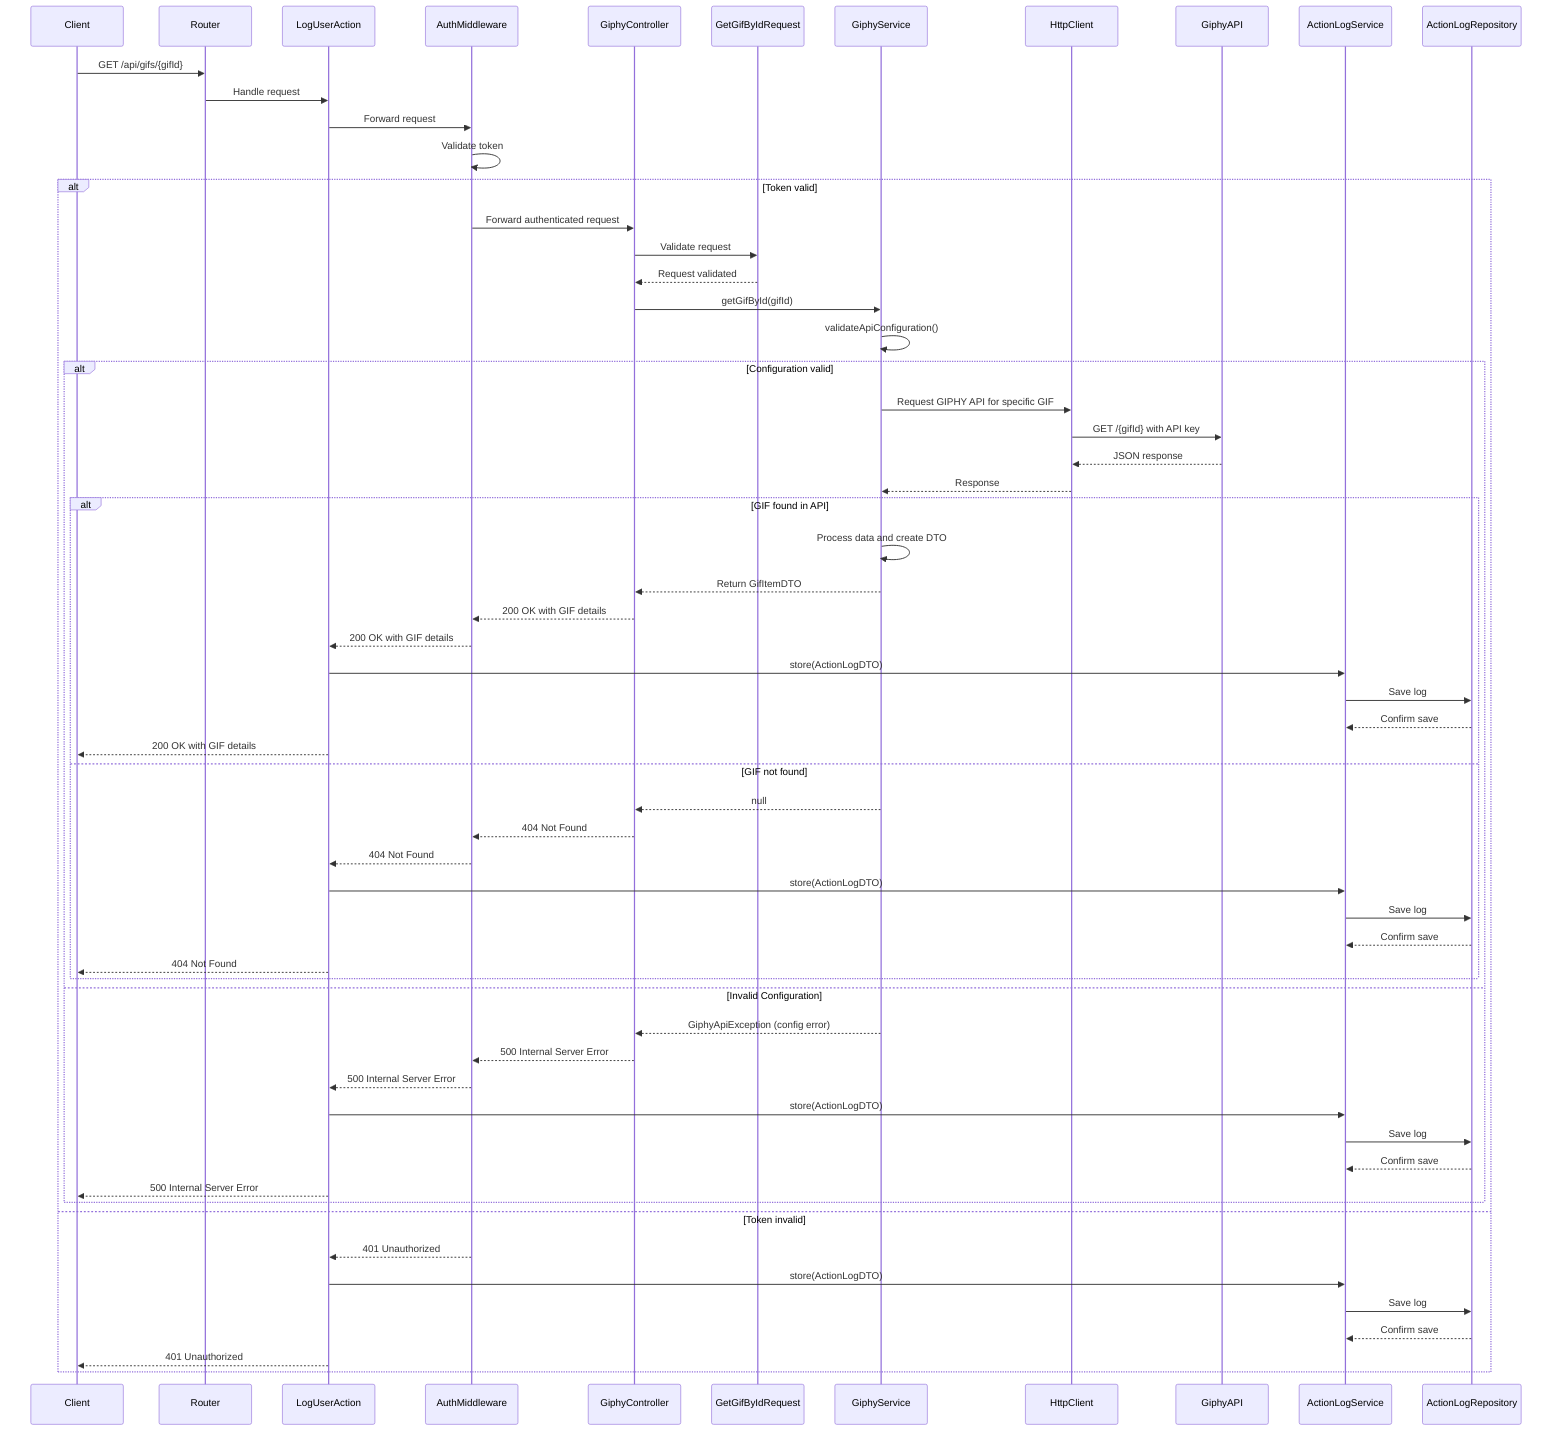 %% Diagram of getting a GIF by ID using the Giphy API

sequenceDiagram
    participant Client
    participant Router
    participant LogUserAction
    participant AuthMiddleware
    participant GiphyController
    participant GetGifByIdRequest
    participant GiphyService
    participant HttpClient
    participant GiphyAPI
    participant ActionLogService
    participant ActionLogRepository

    Client->>Router: GET /api/gifs/{gifId}
    Router->>LogUserAction: Handle request
    LogUserAction->>AuthMiddleware: Forward request
    
    AuthMiddleware->>AuthMiddleware: Validate token
    alt Token valid
        AuthMiddleware->>GiphyController: Forward authenticated request
        
        GiphyController->>GetGifByIdRequest: Validate request
        GetGifByIdRequest-->>GiphyController: Request validated
        
        GiphyController->>GiphyService: getGifById(gifId)
        GiphyService->>GiphyService: validateApiConfiguration()
        
        alt Configuration valid
            GiphyService->>HttpClient: Request GIPHY API for specific GIF
            HttpClient->>GiphyAPI: GET /{gifId} with API key
            GiphyAPI-->>HttpClient: JSON response
            HttpClient-->>GiphyService: Response
            
            alt GIF found in API
                GiphyService->>GiphyService: Process data and create DTO
                GiphyService-->>GiphyController: Return GifItemDTO
                GiphyController-->>AuthMiddleware: 200 OK with GIF details
                AuthMiddleware-->>LogUserAction: 200 OK with GIF details
                
                LogUserAction->>ActionLogService: store(ActionLogDTO)
                ActionLogService->>ActionLogRepository: Save log
                ActionLogRepository-->>ActionLogService: Confirm save
                
                LogUserAction-->>Client: 200 OK with GIF details
            else GIF not found
                GiphyService-->>GiphyController: null
                GiphyController-->>AuthMiddleware: 404 Not Found
                AuthMiddleware-->>LogUserAction: 404 Not Found
                
                LogUserAction->>ActionLogService: store(ActionLogDTO)
                ActionLogService->>ActionLogRepository: Save log
                ActionLogRepository-->>ActionLogService: Confirm save
                
                LogUserAction-->>Client: 404 Not Found
            end
        else Invalid Configuration
            GiphyService-->>GiphyController: GiphyApiException (config error)
            GiphyController-->>AuthMiddleware: 500 Internal Server Error
            AuthMiddleware-->>LogUserAction: 500 Internal Server Error
            
            LogUserAction->>ActionLogService: store(ActionLogDTO)
            ActionLogService->>ActionLogRepository: Save log
            ActionLogRepository-->>ActionLogService: Confirm save
            
            LogUserAction-->>Client: 500 Internal Server Error
        end
    else Token invalid
        AuthMiddleware-->>LogUserAction: 401 Unauthorized
        
        LogUserAction->>ActionLogService: store(ActionLogDTO)
        ActionLogService->>ActionLogRepository: Save log
        ActionLogRepository-->>ActionLogService: Confirm save
        
        LogUserAction-->>Client: 401 Unauthorized
    end